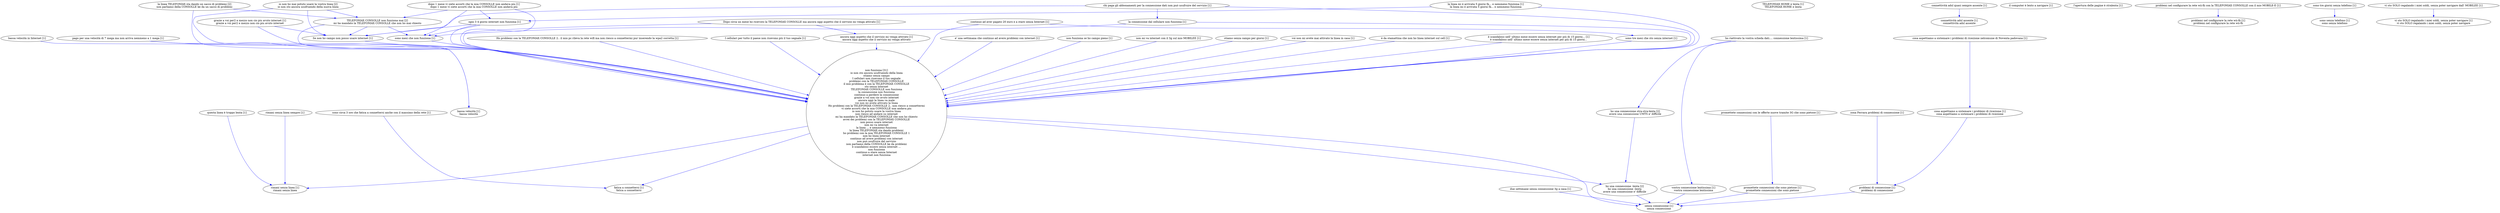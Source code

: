 digraph collapsedGraph {
"ho una connessione stra-stra-lenta [2]\navere una connessione UMTS e' difficile""TELEFONIAX CONSOLLE non funziona mai [2]\nmi ha mandato la TELEFONIAX CONSOLLE che non ho mai chiesto""ho una connessione -lenta [2]\nho una connessione -lenta\navere una connessione e' difficile""la linea TELEFONIAX sta dando un sacco di problemi [2]\nnon parliamo della CONSOLLE ke da un sacco di problemi""io non ho mai potuto usare la vostra linea [2]\nio non sto ancora usufruendo della nuova linea""non funziona [31]\nio non sto ancora usufruendo della linea\nstiamo senza campo\nI cellulari non ricevono il tuo segnale\nproblemi con la TELEFONIAX CONSOLLE\nil mio problema è con la TELEFONIAX CONSOLLE\nsto senza internet\nTELEFONIAX CONSOLLE non funziona\nla connessione non funziona\ncontinuo a perdere la connessione\ngrazie a voi non cio avuto internet\nancora oggi la linea va male\nvoi non mi avete attivato la linea\nHo problemi con la TELEFONIAX CONSOLLE 2.. non riesco a connettermi\nvi siete accorti che la mia CONSOLLE non andava piu\nio non ho potuto usare la vostra linea\nnon riesco ad andare su internet\nmi ha mandato la TELEFONIAX CONSOLLE che non ho chiesto\navrei dei problemi con la TELEFONIAX CONSOLLE\nnon posso usare internet\nnon mi va internet\nla linea ... e nemmeno funziona\nla linea TELEFONIAX sta dando problemi\nho problemi con la mia TELEFONIAX CONSOLLE 1\nnon ho linea internet\ncontinuo ad avere problemi con internet\nnon può usufruire del servizio\nnon parliamo della CONSOLLE ke da problemi\nè scandaloso essere senza internet ...\nnon funziona\ncontinuo a stare senza Internet\ninternet non funziona""ancora oggi aspetto che il servizio mi venga attivato [1]\nancora oggi aspetto che il servizio mi venga attivato""Dopo circa un mese ho ricevuto la TELEFONIAX CONSOLLE ma ancora oggi aspetto che il servizio mi venga attivato [1]""Ho problemi con la TELEFONIAX CONSOLLE 2.. il mio pc rileva la rete wifi ma non riesco a connettermi pur inserendo la wpa2 corretta [1]""I cellulari per tutto il paese non ricevono più il tuo segnale [1]""Se non ho campo non posso usare internet [1]""TELEFONIAX HOME e lenta [1]\nTELEFONIAX HOME e lenta""bassa velocità [1]\nbassa velocità""bassa velocità in Internet [1]""chi paga gli abbonamenti per la connessione dati non può usufruire del servizio [1]""connettività adsl assente [1]\nconnettività adsl assente""connettività adsl quasi sempre assente [1]""continuo ad aver pagato 20 euro e a stare senza Internet [1]""cosa aspettiamo a sistemare i problemi di ricezione [1]\ncosa aspettiamo a sistemare i problemi di ricezione""cosa aspettiamo a sistemare i problemi di ricezione nelcomune di Noventa padovana [1]""dopo 1 mese vi siete accorti che la mia CONSOLLE non andava piu [1]\ndopo 1 mese vi siete accorti che la mia CONSOLLE non andava piu""senza connessione [1]\nsenza connessione""due settimane senza connessione 3g a casa [1]""e' una settimana che continuo ad avere problemi con internet [1]""grazie a voi per2 e mezzo non cio piu avuto internet [1]\ngrazie a voi per2 e mezzo non cio piu avuto internet""vostra connessione lentissima [1]\nvostra connessione lentissima""ho riattivato la vostra scheda dati.... connessione lentissima [1]""il computer è lento a navigare [1]""l'apertura delle pagine è stralenta [1]""la linea mi è arrivata 5 giorni fà... e nemmeno funziona [1]\nla linea mi è arrivata 5 giorni fà... e nemmeno funziona""la connessione dal cellulare non funziona [1]""non funziona se ho campo pieno [1]""non mi va internet con il 3g sul mio MOBILEE [1]""ogni 3 4 giorni internet non funziona [1]""pago per una velocità di 7 mega ma non arriva nemmeno a 1 mega [1]""problemi nel configurare la rete wii-fii [1]\nproblemi nel configurare la rete wii-fii""problemi nel configurare la rete wii-fii con la TELEFONIAX CONSOLLE con il mio MOBILE-E [1]""promettete connessioni che sono pietose [1]\npromettete connessioni che sono pietose""promettete connessioni con le offerte nuove tramite 3G che sono pietose [1]""questa linea è troppo lenta [1]""rimani senza linea [1]\nrimani senza linea""rimani senza linea sempre [1]""fatica a connettersi [1]\nfatica a connettersi""sono circa 3 ore che fatica a connettersi anche con il massimo della rete [1]""sono mesi che non funziona [1]""sono senza telefono [1]\nsono senza telefono""sono tre giorni senza telefono [1]""sono tre mesi che sto senza internet [1]""stiamo senza campo per giorni [1]""vi sto SOLO regalando i miei soldi, senza poter navigare [1]\nvi sto SOLO regalando i miei soldi, senza poter navigare""vi sto SOLO regalando i miei soldi, senza poter navigare dall' MOBILEE [1]""voi non mi avete mai attivato la linea in casa [1]""problemi di connessione [1]\nproblemi di connessione""zona Ferrara problemi di connessione [1]""è da stamattina che non ho linea internet sul cell [1]""è scandaloso nell' ultimo mese essere senza internet per più di 15 giorni... [1]\nè scandaloso nell' ultimo mese essere senza internet per più di 15 giorni...""Dopo circa un mese ho ricevuto la TELEFONIAX CONSOLLE ma ancora oggi aspetto che il servizio mi venga attivato [1]" -> "ancora oggi aspetto che il servizio mi venga attivato [1]\nancora oggi aspetto che il servizio mi venga attivato" [color=blue]
"Ho problemi con la TELEFONIAX CONSOLLE 2.. il mio pc rileva la rete wifi ma non riesco a connettermi pur inserendo la wpa2 corretta [1]" -> "non funziona [31]\nio non sto ancora usufruendo della linea\nstiamo senza campo\nI cellulari non ricevono il tuo segnale\nproblemi con la TELEFONIAX CONSOLLE\nil mio problema è con la TELEFONIAX CONSOLLE\nsto senza internet\nTELEFONIAX CONSOLLE non funziona\nla connessione non funziona\ncontinuo a perdere la connessione\ngrazie a voi non cio avuto internet\nancora oggi la linea va male\nvoi non mi avete attivato la linea\nHo problemi con la TELEFONIAX CONSOLLE 2.. non riesco a connettermi\nvi siete accorti che la mia CONSOLLE non andava piu\nio non ho potuto usare la vostra linea\nnon riesco ad andare su internet\nmi ha mandato la TELEFONIAX CONSOLLE che non ho chiesto\navrei dei problemi con la TELEFONIAX CONSOLLE\nnon posso usare internet\nnon mi va internet\nla linea ... e nemmeno funziona\nla linea TELEFONIAX sta dando problemi\nho problemi con la mia TELEFONIAX CONSOLLE 1\nnon ho linea internet\ncontinuo ad avere problemi con internet\nnon può usufruire del servizio\nnon parliamo della CONSOLLE ke da problemi\nè scandaloso essere senza internet ...\nnon funziona\ncontinuo a stare senza Internet\ninternet non funziona" [color=blue]
"I cellulari per tutto il paese non ricevono più il tuo segnale [1]" -> "non funziona [31]\nio non sto ancora usufruendo della linea\nstiamo senza campo\nI cellulari non ricevono il tuo segnale\nproblemi con la TELEFONIAX CONSOLLE\nil mio problema è con la TELEFONIAX CONSOLLE\nsto senza internet\nTELEFONIAX CONSOLLE non funziona\nla connessione non funziona\ncontinuo a perdere la connessione\ngrazie a voi non cio avuto internet\nancora oggi la linea va male\nvoi non mi avete attivato la linea\nHo problemi con la TELEFONIAX CONSOLLE 2.. non riesco a connettermi\nvi siete accorti che la mia CONSOLLE non andava piu\nio non ho potuto usare la vostra linea\nnon riesco ad andare su internet\nmi ha mandato la TELEFONIAX CONSOLLE che non ho chiesto\navrei dei problemi con la TELEFONIAX CONSOLLE\nnon posso usare internet\nnon mi va internet\nla linea ... e nemmeno funziona\nla linea TELEFONIAX sta dando problemi\nho problemi con la mia TELEFONIAX CONSOLLE 1\nnon ho linea internet\ncontinuo ad avere problemi con internet\nnon può usufruire del servizio\nnon parliamo della CONSOLLE ke da problemi\nè scandaloso essere senza internet ...\nnon funziona\ncontinuo a stare senza Internet\ninternet non funziona" [color=blue]
"Se non ho campo non posso usare internet [1]" -> "non funziona [31]\nio non sto ancora usufruendo della linea\nstiamo senza campo\nI cellulari non ricevono il tuo segnale\nproblemi con la TELEFONIAX CONSOLLE\nil mio problema è con la TELEFONIAX CONSOLLE\nsto senza internet\nTELEFONIAX CONSOLLE non funziona\nla connessione non funziona\ncontinuo a perdere la connessione\ngrazie a voi non cio avuto internet\nancora oggi la linea va male\nvoi non mi avete attivato la linea\nHo problemi con la TELEFONIAX CONSOLLE 2.. non riesco a connettermi\nvi siete accorti che la mia CONSOLLE non andava piu\nio non ho potuto usare la vostra linea\nnon riesco ad andare su internet\nmi ha mandato la TELEFONIAX CONSOLLE che non ho chiesto\navrei dei problemi con la TELEFONIAX CONSOLLE\nnon posso usare internet\nnon mi va internet\nla linea ... e nemmeno funziona\nla linea TELEFONIAX sta dando problemi\nho problemi con la mia TELEFONIAX CONSOLLE 1\nnon ho linea internet\ncontinuo ad avere problemi con internet\nnon può usufruire del servizio\nnon parliamo della CONSOLLE ke da problemi\nè scandaloso essere senza internet ...\nnon funziona\ncontinuo a stare senza Internet\ninternet non funziona" [color=blue]
"TELEFONIAX CONSOLLE non funziona mai [2]\nmi ha mandato la TELEFONIAX CONSOLLE che non ho mai chiesto" -> "non funziona [31]\nio non sto ancora usufruendo della linea\nstiamo senza campo\nI cellulari non ricevono il tuo segnale\nproblemi con la TELEFONIAX CONSOLLE\nil mio problema è con la TELEFONIAX CONSOLLE\nsto senza internet\nTELEFONIAX CONSOLLE non funziona\nla connessione non funziona\ncontinuo a perdere la connessione\ngrazie a voi non cio avuto internet\nancora oggi la linea va male\nvoi non mi avete attivato la linea\nHo problemi con la TELEFONIAX CONSOLLE 2.. non riesco a connettermi\nvi siete accorti che la mia CONSOLLE non andava piu\nio non ho potuto usare la vostra linea\nnon riesco ad andare su internet\nmi ha mandato la TELEFONIAX CONSOLLE che non ho chiesto\navrei dei problemi con la TELEFONIAX CONSOLLE\nnon posso usare internet\nnon mi va internet\nla linea ... e nemmeno funziona\nla linea TELEFONIAX sta dando problemi\nho problemi con la mia TELEFONIAX CONSOLLE 1\nnon ho linea internet\ncontinuo ad avere problemi con internet\nnon può usufruire del servizio\nnon parliamo della CONSOLLE ke da problemi\nè scandaloso essere senza internet ...\nnon funziona\ncontinuo a stare senza Internet\ninternet non funziona" [color=blue]
"ancora oggi aspetto che il servizio mi venga attivato [1]\nancora oggi aspetto che il servizio mi venga attivato" -> "non funziona [31]\nio non sto ancora usufruendo della linea\nstiamo senza campo\nI cellulari non ricevono il tuo segnale\nproblemi con la TELEFONIAX CONSOLLE\nil mio problema è con la TELEFONIAX CONSOLLE\nsto senza internet\nTELEFONIAX CONSOLLE non funziona\nla connessione non funziona\ncontinuo a perdere la connessione\ngrazie a voi non cio avuto internet\nancora oggi la linea va male\nvoi non mi avete attivato la linea\nHo problemi con la TELEFONIAX CONSOLLE 2.. non riesco a connettermi\nvi siete accorti che la mia CONSOLLE non andava piu\nio non ho potuto usare la vostra linea\nnon riesco ad andare su internet\nmi ha mandato la TELEFONIAX CONSOLLE che non ho chiesto\navrei dei problemi con la TELEFONIAX CONSOLLE\nnon posso usare internet\nnon mi va internet\nla linea ... e nemmeno funziona\nla linea TELEFONIAX sta dando problemi\nho problemi con la mia TELEFONIAX CONSOLLE 1\nnon ho linea internet\ncontinuo ad avere problemi con internet\nnon può usufruire del servizio\nnon parliamo della CONSOLLE ke da problemi\nè scandaloso essere senza internet ...\nnon funziona\ncontinuo a stare senza Internet\ninternet non funziona" [color=blue]
"Dopo circa un mese ho ricevuto la TELEFONIAX CONSOLLE ma ancora oggi aspetto che il servizio mi venga attivato [1]" -> "non funziona [31]\nio non sto ancora usufruendo della linea\nstiamo senza campo\nI cellulari non ricevono il tuo segnale\nproblemi con la TELEFONIAX CONSOLLE\nil mio problema è con la TELEFONIAX CONSOLLE\nsto senza internet\nTELEFONIAX CONSOLLE non funziona\nla connessione non funziona\ncontinuo a perdere la connessione\ngrazie a voi non cio avuto internet\nancora oggi la linea va male\nvoi non mi avete attivato la linea\nHo problemi con la TELEFONIAX CONSOLLE 2.. non riesco a connettermi\nvi siete accorti che la mia CONSOLLE non andava piu\nio non ho potuto usare la vostra linea\nnon riesco ad andare su internet\nmi ha mandato la TELEFONIAX CONSOLLE che non ho chiesto\navrei dei problemi con la TELEFONIAX CONSOLLE\nnon posso usare internet\nnon mi va internet\nla linea ... e nemmeno funziona\nla linea TELEFONIAX sta dando problemi\nho problemi con la mia TELEFONIAX CONSOLLE 1\nnon ho linea internet\ncontinuo ad avere problemi con internet\nnon può usufruire del servizio\nnon parliamo della CONSOLLE ke da problemi\nè scandaloso essere senza internet ...\nnon funziona\ncontinuo a stare senza Internet\ninternet non funziona" [color=blue]
"ho una connessione stra-stra-lenta [2]\navere una connessione UMTS e' difficile" -> "ho una connessione -lenta [2]\nho una connessione -lenta\navere una connessione e' difficile" [color=blue]
"bassa velocità in Internet [1]" -> "bassa velocità [1]\nbassa velocità" [color=blue]
"chi paga gli abbonamenti per la connessione dati non può usufruire del servizio [1]" -> "non funziona [31]\nio non sto ancora usufruendo della linea\nstiamo senza campo\nI cellulari non ricevono il tuo segnale\nproblemi con la TELEFONIAX CONSOLLE\nil mio problema è con la TELEFONIAX CONSOLLE\nsto senza internet\nTELEFONIAX CONSOLLE non funziona\nla connessione non funziona\ncontinuo a perdere la connessione\ngrazie a voi non cio avuto internet\nancora oggi la linea va male\nvoi non mi avete attivato la linea\nHo problemi con la TELEFONIAX CONSOLLE 2.. non riesco a connettermi\nvi siete accorti che la mia CONSOLLE non andava piu\nio non ho potuto usare la vostra linea\nnon riesco ad andare su internet\nmi ha mandato la TELEFONIAX CONSOLLE che non ho chiesto\navrei dei problemi con la TELEFONIAX CONSOLLE\nnon posso usare internet\nnon mi va internet\nla linea ... e nemmeno funziona\nla linea TELEFONIAX sta dando problemi\nho problemi con la mia TELEFONIAX CONSOLLE 1\nnon ho linea internet\ncontinuo ad avere problemi con internet\nnon può usufruire del servizio\nnon parliamo della CONSOLLE ke da problemi\nè scandaloso essere senza internet ...\nnon funziona\ncontinuo a stare senza Internet\ninternet non funziona" [color=blue]
"chi paga gli abbonamenti per la connessione dati non può usufruire del servizio [1]" -> "Se non ho campo non posso usare internet [1]" [color=blue]
"connettività adsl quasi sempre assente [1]" -> "connettività adsl assente [1]\nconnettività adsl assente" [color=blue]
"non funziona [31]\nio non sto ancora usufruendo della linea\nstiamo senza campo\nI cellulari non ricevono il tuo segnale\nproblemi con la TELEFONIAX CONSOLLE\nil mio problema è con la TELEFONIAX CONSOLLE\nsto senza internet\nTELEFONIAX CONSOLLE non funziona\nla connessione non funziona\ncontinuo a perdere la connessione\ngrazie a voi non cio avuto internet\nancora oggi la linea va male\nvoi non mi avete attivato la linea\nHo problemi con la TELEFONIAX CONSOLLE 2.. non riesco a connettermi\nvi siete accorti che la mia CONSOLLE non andava piu\nio non ho potuto usare la vostra linea\nnon riesco ad andare su internet\nmi ha mandato la TELEFONIAX CONSOLLE che non ho chiesto\navrei dei problemi con la TELEFONIAX CONSOLLE\nnon posso usare internet\nnon mi va internet\nla linea ... e nemmeno funziona\nla linea TELEFONIAX sta dando problemi\nho problemi con la mia TELEFONIAX CONSOLLE 1\nnon ho linea internet\ncontinuo ad avere problemi con internet\nnon può usufruire del servizio\nnon parliamo della CONSOLLE ke da problemi\nè scandaloso essere senza internet ...\nnon funziona\ncontinuo a stare senza Internet\ninternet non funziona" -> "ho una connessione -lenta [2]\nho una connessione -lenta\navere una connessione e' difficile" [color=blue]
"continuo ad aver pagato 20 euro e a stare senza Internet [1]" -> "non funziona [31]\nio non sto ancora usufruendo della linea\nstiamo senza campo\nI cellulari non ricevono il tuo segnale\nproblemi con la TELEFONIAX CONSOLLE\nil mio problema è con la TELEFONIAX CONSOLLE\nsto senza internet\nTELEFONIAX CONSOLLE non funziona\nla connessione non funziona\ncontinuo a perdere la connessione\ngrazie a voi non cio avuto internet\nancora oggi la linea va male\nvoi non mi avete attivato la linea\nHo problemi con la TELEFONIAX CONSOLLE 2.. non riesco a connettermi\nvi siete accorti che la mia CONSOLLE non andava piu\nio non ho potuto usare la vostra linea\nnon riesco ad andare su internet\nmi ha mandato la TELEFONIAX CONSOLLE che non ho chiesto\navrei dei problemi con la TELEFONIAX CONSOLLE\nnon posso usare internet\nnon mi va internet\nla linea ... e nemmeno funziona\nla linea TELEFONIAX sta dando problemi\nho problemi con la mia TELEFONIAX CONSOLLE 1\nnon ho linea internet\ncontinuo ad avere problemi con internet\nnon può usufruire del servizio\nnon parliamo della CONSOLLE ke da problemi\nè scandaloso essere senza internet ...\nnon funziona\ncontinuo a stare senza Internet\ninternet non funziona" [color=blue]
"cosa aspettiamo a sistemare i problemi di ricezione nelcomune di Noventa padovana [1]" -> "cosa aspettiamo a sistemare i problemi di ricezione [1]\ncosa aspettiamo a sistemare i problemi di ricezione" [color=blue]
"dopo 1 mese vi siete accorti che la mia CONSOLLE non andava piu [1]\ndopo 1 mese vi siete accorti che la mia CONSOLLE non andava piu" -> "non funziona [31]\nio non sto ancora usufruendo della linea\nstiamo senza campo\nI cellulari non ricevono il tuo segnale\nproblemi con la TELEFONIAX CONSOLLE\nil mio problema è con la TELEFONIAX CONSOLLE\nsto senza internet\nTELEFONIAX CONSOLLE non funziona\nla connessione non funziona\ncontinuo a perdere la connessione\ngrazie a voi non cio avuto internet\nancora oggi la linea va male\nvoi non mi avete attivato la linea\nHo problemi con la TELEFONIAX CONSOLLE 2.. non riesco a connettermi\nvi siete accorti che la mia CONSOLLE non andava piu\nio non ho potuto usare la vostra linea\nnon riesco ad andare su internet\nmi ha mandato la TELEFONIAX CONSOLLE che non ho chiesto\navrei dei problemi con la TELEFONIAX CONSOLLE\nnon posso usare internet\nnon mi va internet\nla linea ... e nemmeno funziona\nla linea TELEFONIAX sta dando problemi\nho problemi con la mia TELEFONIAX CONSOLLE 1\nnon ho linea internet\ncontinuo ad avere problemi con internet\nnon può usufruire del servizio\nnon parliamo della CONSOLLE ke da problemi\nè scandaloso essere senza internet ...\nnon funziona\ncontinuo a stare senza Internet\ninternet non funziona" [color=blue]
"dopo 1 mese vi siete accorti che la mia CONSOLLE non andava piu [1]\ndopo 1 mese vi siete accorti che la mia CONSOLLE non andava piu" -> "TELEFONIAX CONSOLLE non funziona mai [2]\nmi ha mandato la TELEFONIAX CONSOLLE che non ho mai chiesto" [color=blue]
"due settimane senza connessione 3g a casa [1]" -> "senza connessione [1]\nsenza connessione" [color=blue]
"ho una connessione -lenta [2]\nho una connessione -lenta\navere una connessione e' difficile" -> "senza connessione [1]\nsenza connessione" [color=blue]
"non funziona [31]\nio non sto ancora usufruendo della linea\nstiamo senza campo\nI cellulari non ricevono il tuo segnale\nproblemi con la TELEFONIAX CONSOLLE\nil mio problema è con la TELEFONIAX CONSOLLE\nsto senza internet\nTELEFONIAX CONSOLLE non funziona\nla connessione non funziona\ncontinuo a perdere la connessione\ngrazie a voi non cio avuto internet\nancora oggi la linea va male\nvoi non mi avete attivato la linea\nHo problemi con la TELEFONIAX CONSOLLE 2.. non riesco a connettermi\nvi siete accorti che la mia CONSOLLE non andava piu\nio non ho potuto usare la vostra linea\nnon riesco ad andare su internet\nmi ha mandato la TELEFONIAX CONSOLLE che non ho chiesto\navrei dei problemi con la TELEFONIAX CONSOLLE\nnon posso usare internet\nnon mi va internet\nla linea ... e nemmeno funziona\nla linea TELEFONIAX sta dando problemi\nho problemi con la mia TELEFONIAX CONSOLLE 1\nnon ho linea internet\ncontinuo ad avere problemi con internet\nnon può usufruire del servizio\nnon parliamo della CONSOLLE ke da problemi\nè scandaloso essere senza internet ...\nnon funziona\ncontinuo a stare senza Internet\ninternet non funziona" -> "senza connessione [1]\nsenza connessione" [color=blue]
"e' una settimana che continuo ad avere problemi con internet [1]" -> "non funziona [31]\nio non sto ancora usufruendo della linea\nstiamo senza campo\nI cellulari non ricevono il tuo segnale\nproblemi con la TELEFONIAX CONSOLLE\nil mio problema è con la TELEFONIAX CONSOLLE\nsto senza internet\nTELEFONIAX CONSOLLE non funziona\nla connessione non funziona\ncontinuo a perdere la connessione\ngrazie a voi non cio avuto internet\nancora oggi la linea va male\nvoi non mi avete attivato la linea\nHo problemi con la TELEFONIAX CONSOLLE 2.. non riesco a connettermi\nvi siete accorti che la mia CONSOLLE non andava piu\nio non ho potuto usare la vostra linea\nnon riesco ad andare su internet\nmi ha mandato la TELEFONIAX CONSOLLE che non ho chiesto\navrei dei problemi con la TELEFONIAX CONSOLLE\nnon posso usare internet\nnon mi va internet\nla linea ... e nemmeno funziona\nla linea TELEFONIAX sta dando problemi\nho problemi con la mia TELEFONIAX CONSOLLE 1\nnon ho linea internet\ncontinuo ad avere problemi con internet\nnon può usufruire del servizio\nnon parliamo della CONSOLLE ke da problemi\nè scandaloso essere senza internet ...\nnon funziona\ncontinuo a stare senza Internet\ninternet non funziona" [color=blue]
"grazie a voi per2 e mezzo non cio piu avuto internet [1]\ngrazie a voi per2 e mezzo non cio piu avuto internet" -> "non funziona [31]\nio non sto ancora usufruendo della linea\nstiamo senza campo\nI cellulari non ricevono il tuo segnale\nproblemi con la TELEFONIAX CONSOLLE\nil mio problema è con la TELEFONIAX CONSOLLE\nsto senza internet\nTELEFONIAX CONSOLLE non funziona\nla connessione non funziona\ncontinuo a perdere la connessione\ngrazie a voi non cio avuto internet\nancora oggi la linea va male\nvoi non mi avete attivato la linea\nHo problemi con la TELEFONIAX CONSOLLE 2.. non riesco a connettermi\nvi siete accorti che la mia CONSOLLE non andava piu\nio non ho potuto usare la vostra linea\nnon riesco ad andare su internet\nmi ha mandato la TELEFONIAX CONSOLLE che non ho chiesto\navrei dei problemi con la TELEFONIAX CONSOLLE\nnon posso usare internet\nnon mi va internet\nla linea ... e nemmeno funziona\nla linea TELEFONIAX sta dando problemi\nho problemi con la mia TELEFONIAX CONSOLLE 1\nnon ho linea internet\ncontinuo ad avere problemi con internet\nnon può usufruire del servizio\nnon parliamo della CONSOLLE ke da problemi\nè scandaloso essere senza internet ...\nnon funziona\ncontinuo a stare senza Internet\ninternet non funziona" [color=blue]
"grazie a voi per2 e mezzo non cio piu avuto internet [1]\ngrazie a voi per2 e mezzo non cio piu avuto internet" -> "Se non ho campo non posso usare internet [1]" [color=blue]
"ho riattivato la vostra scheda dati.... connessione lentissima [1]" -> "vostra connessione lentissima [1]\nvostra connessione lentissima" [color=blue]
"vostra connessione lentissima [1]\nvostra connessione lentissima" -> "senza connessione [1]\nsenza connessione" [color=blue]
"ho riattivato la vostra scheda dati.... connessione lentissima [1]" -> "ho una connessione stra-stra-lenta [2]\navere una connessione UMTS e' difficile" [color=blue]
"io non ho mai potuto usare la vostra linea [2]\nio non sto ancora usufruendo della nuova linea" -> "non funziona [31]\nio non sto ancora usufruendo della linea\nstiamo senza campo\nI cellulari non ricevono il tuo segnale\nproblemi con la TELEFONIAX CONSOLLE\nil mio problema è con la TELEFONIAX CONSOLLE\nsto senza internet\nTELEFONIAX CONSOLLE non funziona\nla connessione non funziona\ncontinuo a perdere la connessione\ngrazie a voi non cio avuto internet\nancora oggi la linea va male\nvoi non mi avete attivato la linea\nHo problemi con la TELEFONIAX CONSOLLE 2.. non riesco a connettermi\nvi siete accorti che la mia CONSOLLE non andava piu\nio non ho potuto usare la vostra linea\nnon riesco ad andare su internet\nmi ha mandato la TELEFONIAX CONSOLLE che non ho chiesto\navrei dei problemi con la TELEFONIAX CONSOLLE\nnon posso usare internet\nnon mi va internet\nla linea ... e nemmeno funziona\nla linea TELEFONIAX sta dando problemi\nho problemi con la mia TELEFONIAX CONSOLLE 1\nnon ho linea internet\ncontinuo ad avere problemi con internet\nnon può usufruire del servizio\nnon parliamo della CONSOLLE ke da problemi\nè scandaloso essere senza internet ...\nnon funziona\ncontinuo a stare senza Internet\ninternet non funziona" [color=blue]
"io non ho mai potuto usare la vostra linea [2]\nio non sto ancora usufruendo della nuova linea" -> "TELEFONIAX CONSOLLE non funziona mai [2]\nmi ha mandato la TELEFONIAX CONSOLLE che non ho mai chiesto" [color=blue]
"io non ho mai potuto usare la vostra linea [2]\nio non sto ancora usufruendo della nuova linea" -> "Se non ho campo non posso usare internet [1]" [color=blue]
"la linea mi è arrivata 5 giorni fà... e nemmeno funziona [1]\nla linea mi è arrivata 5 giorni fà... e nemmeno funziona" -> "non funziona [31]\nio non sto ancora usufruendo della linea\nstiamo senza campo\nI cellulari non ricevono il tuo segnale\nproblemi con la TELEFONIAX CONSOLLE\nil mio problema è con la TELEFONIAX CONSOLLE\nsto senza internet\nTELEFONIAX CONSOLLE non funziona\nla connessione non funziona\ncontinuo a perdere la connessione\ngrazie a voi non cio avuto internet\nancora oggi la linea va male\nvoi non mi avete attivato la linea\nHo problemi con la TELEFONIAX CONSOLLE 2.. non riesco a connettermi\nvi siete accorti che la mia CONSOLLE non andava piu\nio non ho potuto usare la vostra linea\nnon riesco ad andare su internet\nmi ha mandato la TELEFONIAX CONSOLLE che non ho chiesto\navrei dei problemi con la TELEFONIAX CONSOLLE\nnon posso usare internet\nnon mi va internet\nla linea ... e nemmeno funziona\nla linea TELEFONIAX sta dando problemi\nho problemi con la mia TELEFONIAX CONSOLLE 1\nnon ho linea internet\ncontinuo ad avere problemi con internet\nnon può usufruire del servizio\nnon parliamo della CONSOLLE ke da problemi\nè scandaloso essere senza internet ...\nnon funziona\ncontinuo a stare senza Internet\ninternet non funziona" [color=blue]
"la connessione dal cellulare non funziona [1]" -> "non funziona [31]\nio non sto ancora usufruendo della linea\nstiamo senza campo\nI cellulari non ricevono il tuo segnale\nproblemi con la TELEFONIAX CONSOLLE\nil mio problema è con la TELEFONIAX CONSOLLE\nsto senza internet\nTELEFONIAX CONSOLLE non funziona\nla connessione non funziona\ncontinuo a perdere la connessione\ngrazie a voi non cio avuto internet\nancora oggi la linea va male\nvoi non mi avete attivato la linea\nHo problemi con la TELEFONIAX CONSOLLE 2.. non riesco a connettermi\nvi siete accorti che la mia CONSOLLE non andava piu\nio non ho potuto usare la vostra linea\nnon riesco ad andare su internet\nmi ha mandato la TELEFONIAX CONSOLLE che non ho chiesto\navrei dei problemi con la TELEFONIAX CONSOLLE\nnon posso usare internet\nnon mi va internet\nla linea ... e nemmeno funziona\nla linea TELEFONIAX sta dando problemi\nho problemi con la mia TELEFONIAX CONSOLLE 1\nnon ho linea internet\ncontinuo ad avere problemi con internet\nnon può usufruire del servizio\nnon parliamo della CONSOLLE ke da problemi\nè scandaloso essere senza internet ...\nnon funziona\ncontinuo a stare senza Internet\ninternet non funziona" [color=blue]
"chi paga gli abbonamenti per la connessione dati non può usufruire del servizio [1]" -> "la connessione dal cellulare non funziona [1]" [color=blue]
"la linea TELEFONIAX sta dando un sacco di problemi [2]\nnon parliamo della CONSOLLE ke da un sacco di problemi" -> "non funziona [31]\nio non sto ancora usufruendo della linea\nstiamo senza campo\nI cellulari non ricevono il tuo segnale\nproblemi con la TELEFONIAX CONSOLLE\nil mio problema è con la TELEFONIAX CONSOLLE\nsto senza internet\nTELEFONIAX CONSOLLE non funziona\nla connessione non funziona\ncontinuo a perdere la connessione\ngrazie a voi non cio avuto internet\nancora oggi la linea va male\nvoi non mi avete attivato la linea\nHo problemi con la TELEFONIAX CONSOLLE 2.. non riesco a connettermi\nvi siete accorti che la mia CONSOLLE non andava piu\nio non ho potuto usare la vostra linea\nnon riesco ad andare su internet\nmi ha mandato la TELEFONIAX CONSOLLE che non ho chiesto\navrei dei problemi con la TELEFONIAX CONSOLLE\nnon posso usare internet\nnon mi va internet\nla linea ... e nemmeno funziona\nla linea TELEFONIAX sta dando problemi\nho problemi con la mia TELEFONIAX CONSOLLE 1\nnon ho linea internet\ncontinuo ad avere problemi con internet\nnon può usufruire del servizio\nnon parliamo della CONSOLLE ke da problemi\nè scandaloso essere senza internet ...\nnon funziona\ncontinuo a stare senza Internet\ninternet non funziona" [color=blue]
"TELEFONIAX CONSOLLE non funziona mai [2]\nmi ha mandato la TELEFONIAX CONSOLLE che non ho mai chiesto" -> "Se non ho campo non posso usare internet [1]" [color=blue]
"non funziona se ho campo pieno [1]" -> "non funziona [31]\nio non sto ancora usufruendo della linea\nstiamo senza campo\nI cellulari non ricevono il tuo segnale\nproblemi con la TELEFONIAX CONSOLLE\nil mio problema è con la TELEFONIAX CONSOLLE\nsto senza internet\nTELEFONIAX CONSOLLE non funziona\nla connessione non funziona\ncontinuo a perdere la connessione\ngrazie a voi non cio avuto internet\nancora oggi la linea va male\nvoi non mi avete attivato la linea\nHo problemi con la TELEFONIAX CONSOLLE 2.. non riesco a connettermi\nvi siete accorti che la mia CONSOLLE non andava piu\nio non ho potuto usare la vostra linea\nnon riesco ad andare su internet\nmi ha mandato la TELEFONIAX CONSOLLE che non ho chiesto\navrei dei problemi con la TELEFONIAX CONSOLLE\nnon posso usare internet\nnon mi va internet\nla linea ... e nemmeno funziona\nla linea TELEFONIAX sta dando problemi\nho problemi con la mia TELEFONIAX CONSOLLE 1\nnon ho linea internet\ncontinuo ad avere problemi con internet\nnon può usufruire del servizio\nnon parliamo della CONSOLLE ke da problemi\nè scandaloso essere senza internet ...\nnon funziona\ncontinuo a stare senza Internet\ninternet non funziona" [color=blue]
"non mi va internet con il 3g sul mio MOBILEE [1]" -> "non funziona [31]\nio non sto ancora usufruendo della linea\nstiamo senza campo\nI cellulari non ricevono il tuo segnale\nproblemi con la TELEFONIAX CONSOLLE\nil mio problema è con la TELEFONIAX CONSOLLE\nsto senza internet\nTELEFONIAX CONSOLLE non funziona\nla connessione non funziona\ncontinuo a perdere la connessione\ngrazie a voi non cio avuto internet\nancora oggi la linea va male\nvoi non mi avete attivato la linea\nHo problemi con la TELEFONIAX CONSOLLE 2.. non riesco a connettermi\nvi siete accorti che la mia CONSOLLE non andava piu\nio non ho potuto usare la vostra linea\nnon riesco ad andare su internet\nmi ha mandato la TELEFONIAX CONSOLLE che non ho chiesto\navrei dei problemi con la TELEFONIAX CONSOLLE\nnon posso usare internet\nnon mi va internet\nla linea ... e nemmeno funziona\nla linea TELEFONIAX sta dando problemi\nho problemi con la mia TELEFONIAX CONSOLLE 1\nnon ho linea internet\ncontinuo ad avere problemi con internet\nnon può usufruire del servizio\nnon parliamo della CONSOLLE ke da problemi\nè scandaloso essere senza internet ...\nnon funziona\ncontinuo a stare senza Internet\ninternet non funziona" [color=blue]
"la linea TELEFONIAX sta dando un sacco di problemi [2]\nnon parliamo della CONSOLLE ke da un sacco di problemi" -> "TELEFONIAX CONSOLLE non funziona mai [2]\nmi ha mandato la TELEFONIAX CONSOLLE che non ho mai chiesto" [color=blue]
"ogni 3 4 giorni internet non funziona [1]" -> "non funziona [31]\nio non sto ancora usufruendo della linea\nstiamo senza campo\nI cellulari non ricevono il tuo segnale\nproblemi con la TELEFONIAX CONSOLLE\nil mio problema è con la TELEFONIAX CONSOLLE\nsto senza internet\nTELEFONIAX CONSOLLE non funziona\nla connessione non funziona\ncontinuo a perdere la connessione\ngrazie a voi non cio avuto internet\nancora oggi la linea va male\nvoi non mi avete attivato la linea\nHo problemi con la TELEFONIAX CONSOLLE 2.. non riesco a connettermi\nvi siete accorti che la mia CONSOLLE non andava piu\nio non ho potuto usare la vostra linea\nnon riesco ad andare su internet\nmi ha mandato la TELEFONIAX CONSOLLE che non ho chiesto\navrei dei problemi con la TELEFONIAX CONSOLLE\nnon posso usare internet\nnon mi va internet\nla linea ... e nemmeno funziona\nla linea TELEFONIAX sta dando problemi\nho problemi con la mia TELEFONIAX CONSOLLE 1\nnon ho linea internet\ncontinuo ad avere problemi con internet\nnon può usufruire del servizio\nnon parliamo della CONSOLLE ke da problemi\nè scandaloso essere senza internet ...\nnon funziona\ncontinuo a stare senza Internet\ninternet non funziona" [color=blue]
"dopo 1 mese vi siete accorti che la mia CONSOLLE non andava piu [1]\ndopo 1 mese vi siete accorti che la mia CONSOLLE non andava piu" -> "ogni 3 4 giorni internet non funziona [1]" [color=blue]
"ogni 3 4 giorni internet non funziona [1]" -> "Se non ho campo non posso usare internet [1]" [color=blue]
"la linea mi è arrivata 5 giorni fà... e nemmeno funziona [1]\nla linea mi è arrivata 5 giorni fà... e nemmeno funziona" -> "ogni 3 4 giorni internet non funziona [1]" [color=blue]
"pago per una velocità di 7 mega ma non arriva nemmeno a 1 mega [1]" -> "bassa velocità [1]\nbassa velocità" [color=blue]
"pago per una velocità di 7 mega ma non arriva nemmeno a 1 mega [1]" -> "non funziona [31]\nio non sto ancora usufruendo della linea\nstiamo senza campo\nI cellulari non ricevono il tuo segnale\nproblemi con la TELEFONIAX CONSOLLE\nil mio problema è con la TELEFONIAX CONSOLLE\nsto senza internet\nTELEFONIAX CONSOLLE non funziona\nla connessione non funziona\ncontinuo a perdere la connessione\ngrazie a voi non cio avuto internet\nancora oggi la linea va male\nvoi non mi avete attivato la linea\nHo problemi con la TELEFONIAX CONSOLLE 2.. non riesco a connettermi\nvi siete accorti che la mia CONSOLLE non andava piu\nio non ho potuto usare la vostra linea\nnon riesco ad andare su internet\nmi ha mandato la TELEFONIAX CONSOLLE che non ho chiesto\navrei dei problemi con la TELEFONIAX CONSOLLE\nnon posso usare internet\nnon mi va internet\nla linea ... e nemmeno funziona\nla linea TELEFONIAX sta dando problemi\nho problemi con la mia TELEFONIAX CONSOLLE 1\nnon ho linea internet\ncontinuo ad avere problemi con internet\nnon può usufruire del servizio\nnon parliamo della CONSOLLE ke da problemi\nè scandaloso essere senza internet ...\nnon funziona\ncontinuo a stare senza Internet\ninternet non funziona" [color=blue]
"problemi nel configurare la rete wii-fii con la TELEFONIAX CONSOLLE con il mio MOBILE-E [1]" -> "problemi nel configurare la rete wii-fii [1]\nproblemi nel configurare la rete wii-fii" [color=blue]
"promettete connessioni con le offerte nuove tramite 3G che sono pietose [1]" -> "promettete connessioni che sono pietose [1]\npromettete connessioni che sono pietose" [color=blue]
"promettete connessioni che sono pietose [1]\npromettete connessioni che sono pietose" -> "senza connessione [1]\nsenza connessione" [color=blue]
"rimani senza linea sempre [1]" -> "rimani senza linea [1]\nrimani senza linea" [color=blue]
"non funziona [31]\nio non sto ancora usufruendo della linea\nstiamo senza campo\nI cellulari non ricevono il tuo segnale\nproblemi con la TELEFONIAX CONSOLLE\nil mio problema è con la TELEFONIAX CONSOLLE\nsto senza internet\nTELEFONIAX CONSOLLE non funziona\nla connessione non funziona\ncontinuo a perdere la connessione\ngrazie a voi non cio avuto internet\nancora oggi la linea va male\nvoi non mi avete attivato la linea\nHo problemi con la TELEFONIAX CONSOLLE 2.. non riesco a connettermi\nvi siete accorti che la mia CONSOLLE non andava piu\nio non ho potuto usare la vostra linea\nnon riesco ad andare su internet\nmi ha mandato la TELEFONIAX CONSOLLE che non ho chiesto\navrei dei problemi con la TELEFONIAX CONSOLLE\nnon posso usare internet\nnon mi va internet\nla linea ... e nemmeno funziona\nla linea TELEFONIAX sta dando problemi\nho problemi con la mia TELEFONIAX CONSOLLE 1\nnon ho linea internet\ncontinuo ad avere problemi con internet\nnon può usufruire del servizio\nnon parliamo della CONSOLLE ke da problemi\nè scandaloso essere senza internet ...\nnon funziona\ncontinuo a stare senza Internet\ninternet non funziona" -> "rimani senza linea [1]\nrimani senza linea" [color=blue]
"questa linea è troppo lenta [1]" -> "rimani senza linea [1]\nrimani senza linea" [color=blue]
"sono circa 3 ore che fatica a connettersi anche con il massimo della rete [1]" -> "fatica a connettersi [1]\nfatica a connettersi" [color=blue]
"non funziona [31]\nio non sto ancora usufruendo della linea\nstiamo senza campo\nI cellulari non ricevono il tuo segnale\nproblemi con la TELEFONIAX CONSOLLE\nil mio problema è con la TELEFONIAX CONSOLLE\nsto senza internet\nTELEFONIAX CONSOLLE non funziona\nla connessione non funziona\ncontinuo a perdere la connessione\ngrazie a voi non cio avuto internet\nancora oggi la linea va male\nvoi non mi avete attivato la linea\nHo problemi con la TELEFONIAX CONSOLLE 2.. non riesco a connettermi\nvi siete accorti che la mia CONSOLLE non andava piu\nio non ho potuto usare la vostra linea\nnon riesco ad andare su internet\nmi ha mandato la TELEFONIAX CONSOLLE che non ho chiesto\navrei dei problemi con la TELEFONIAX CONSOLLE\nnon posso usare internet\nnon mi va internet\nla linea ... e nemmeno funziona\nla linea TELEFONIAX sta dando problemi\nho problemi con la mia TELEFONIAX CONSOLLE 1\nnon ho linea internet\ncontinuo ad avere problemi con internet\nnon può usufruire del servizio\nnon parliamo della CONSOLLE ke da problemi\nè scandaloso essere senza internet ...\nnon funziona\ncontinuo a stare senza Internet\ninternet non funziona" -> "fatica a connettersi [1]\nfatica a connettersi" [color=blue]
"sono mesi che non funziona [1]" -> "non funziona [31]\nio non sto ancora usufruendo della linea\nstiamo senza campo\nI cellulari non ricevono il tuo segnale\nproblemi con la TELEFONIAX CONSOLLE\nil mio problema è con la TELEFONIAX CONSOLLE\nsto senza internet\nTELEFONIAX CONSOLLE non funziona\nla connessione non funziona\ncontinuo a perdere la connessione\ngrazie a voi non cio avuto internet\nancora oggi la linea va male\nvoi non mi avete attivato la linea\nHo problemi con la TELEFONIAX CONSOLLE 2.. non riesco a connettermi\nvi siete accorti che la mia CONSOLLE non andava piu\nio non ho potuto usare la vostra linea\nnon riesco ad andare su internet\nmi ha mandato la TELEFONIAX CONSOLLE che non ho chiesto\navrei dei problemi con la TELEFONIAX CONSOLLE\nnon posso usare internet\nnon mi va internet\nla linea ... e nemmeno funziona\nla linea TELEFONIAX sta dando problemi\nho problemi con la mia TELEFONIAX CONSOLLE 1\nnon ho linea internet\ncontinuo ad avere problemi con internet\nnon può usufruire del servizio\nnon parliamo della CONSOLLE ke da problemi\nè scandaloso essere senza internet ...\nnon funziona\ncontinuo a stare senza Internet\ninternet non funziona" [color=blue]
"TELEFONIAX CONSOLLE non funziona mai [2]\nmi ha mandato la TELEFONIAX CONSOLLE che non ho mai chiesto" -> "sono mesi che non funziona [1]" [color=blue]
"la connessione dal cellulare non funziona [1]" -> "sono mesi che non funziona [1]" [color=blue]
"dopo 1 mese vi siete accorti che la mia CONSOLLE non andava piu [1]\ndopo 1 mese vi siete accorti che la mia CONSOLLE non andava piu" -> "sono mesi che non funziona [1]" [color=blue]
"ogni 3 4 giorni internet non funziona [1]" -> "sono mesi che non funziona [1]" [color=blue]
"sono tre giorni senza telefono [1]" -> "sono senza telefono [1]\nsono senza telefono" [color=blue]
"sono tre mesi che sto senza internet [1]" -> "non funziona [31]\nio non sto ancora usufruendo della linea\nstiamo senza campo\nI cellulari non ricevono il tuo segnale\nproblemi con la TELEFONIAX CONSOLLE\nil mio problema è con la TELEFONIAX CONSOLLE\nsto senza internet\nTELEFONIAX CONSOLLE non funziona\nla connessione non funziona\ncontinuo a perdere la connessione\ngrazie a voi non cio avuto internet\nancora oggi la linea va male\nvoi non mi avete attivato la linea\nHo problemi con la TELEFONIAX CONSOLLE 2.. non riesco a connettermi\nvi siete accorti che la mia CONSOLLE non andava piu\nio non ho potuto usare la vostra linea\nnon riesco ad andare su internet\nmi ha mandato la TELEFONIAX CONSOLLE che non ho chiesto\navrei dei problemi con la TELEFONIAX CONSOLLE\nnon posso usare internet\nnon mi va internet\nla linea ... e nemmeno funziona\nla linea TELEFONIAX sta dando problemi\nho problemi con la mia TELEFONIAX CONSOLLE 1\nnon ho linea internet\ncontinuo ad avere problemi con internet\nnon può usufruire del servizio\nnon parliamo della CONSOLLE ke da problemi\nè scandaloso essere senza internet ...\nnon funziona\ncontinuo a stare senza Internet\ninternet non funziona" [color=blue]
"continuo ad aver pagato 20 euro e a stare senza Internet [1]" -> "sono tre mesi che sto senza internet [1]" [color=blue]
"stiamo senza campo per giorni [1]" -> "non funziona [31]\nio non sto ancora usufruendo della linea\nstiamo senza campo\nI cellulari non ricevono il tuo segnale\nproblemi con la TELEFONIAX CONSOLLE\nil mio problema è con la TELEFONIAX CONSOLLE\nsto senza internet\nTELEFONIAX CONSOLLE non funziona\nla connessione non funziona\ncontinuo a perdere la connessione\ngrazie a voi non cio avuto internet\nancora oggi la linea va male\nvoi non mi avete attivato la linea\nHo problemi con la TELEFONIAX CONSOLLE 2.. non riesco a connettermi\nvi siete accorti che la mia CONSOLLE non andava piu\nio non ho potuto usare la vostra linea\nnon riesco ad andare su internet\nmi ha mandato la TELEFONIAX CONSOLLE che non ho chiesto\navrei dei problemi con la TELEFONIAX CONSOLLE\nnon posso usare internet\nnon mi va internet\nla linea ... e nemmeno funziona\nla linea TELEFONIAX sta dando problemi\nho problemi con la mia TELEFONIAX CONSOLLE 1\nnon ho linea internet\ncontinuo ad avere problemi con internet\nnon può usufruire del servizio\nnon parliamo della CONSOLLE ke da problemi\nè scandaloso essere senza internet ...\nnon funziona\ncontinuo a stare senza Internet\ninternet non funziona" [color=blue]
"vi sto SOLO regalando i miei soldi, senza poter navigare dall' MOBILEE [1]" -> "vi sto SOLO regalando i miei soldi, senza poter navigare [1]\nvi sto SOLO regalando i miei soldi, senza poter navigare" [color=blue]
"voi non mi avete mai attivato la linea in casa [1]" -> "non funziona [31]\nio non sto ancora usufruendo della linea\nstiamo senza campo\nI cellulari non ricevono il tuo segnale\nproblemi con la TELEFONIAX CONSOLLE\nil mio problema è con la TELEFONIAX CONSOLLE\nsto senza internet\nTELEFONIAX CONSOLLE non funziona\nla connessione non funziona\ncontinuo a perdere la connessione\ngrazie a voi non cio avuto internet\nancora oggi la linea va male\nvoi non mi avete attivato la linea\nHo problemi con la TELEFONIAX CONSOLLE 2.. non riesco a connettermi\nvi siete accorti che la mia CONSOLLE non andava piu\nio non ho potuto usare la vostra linea\nnon riesco ad andare su internet\nmi ha mandato la TELEFONIAX CONSOLLE che non ho chiesto\navrei dei problemi con la TELEFONIAX CONSOLLE\nnon posso usare internet\nnon mi va internet\nla linea ... e nemmeno funziona\nla linea TELEFONIAX sta dando problemi\nho problemi con la mia TELEFONIAX CONSOLLE 1\nnon ho linea internet\ncontinuo ad avere problemi con internet\nnon può usufruire del servizio\nnon parliamo della CONSOLLE ke da problemi\nè scandaloso essere senza internet ...\nnon funziona\ncontinuo a stare senza Internet\ninternet non funziona" [color=blue]
"zona Ferrara problemi di connessione [1]" -> "problemi di connessione [1]\nproblemi di connessione" [color=blue]
"cosa aspettiamo a sistemare i problemi di ricezione [1]\ncosa aspettiamo a sistemare i problemi di ricezione" -> "problemi di connessione [1]\nproblemi di connessione" [color=blue]
"problemi di connessione [1]\nproblemi di connessione" -> "senza connessione [1]\nsenza connessione" [color=blue]
"è da stamattina che non ho linea internet sul cell [1]" -> "non funziona [31]\nio non sto ancora usufruendo della linea\nstiamo senza campo\nI cellulari non ricevono il tuo segnale\nproblemi con la TELEFONIAX CONSOLLE\nil mio problema è con la TELEFONIAX CONSOLLE\nsto senza internet\nTELEFONIAX CONSOLLE non funziona\nla connessione non funziona\ncontinuo a perdere la connessione\ngrazie a voi non cio avuto internet\nancora oggi la linea va male\nvoi non mi avete attivato la linea\nHo problemi con la TELEFONIAX CONSOLLE 2.. non riesco a connettermi\nvi siete accorti che la mia CONSOLLE non andava piu\nio non ho potuto usare la vostra linea\nnon riesco ad andare su internet\nmi ha mandato la TELEFONIAX CONSOLLE che non ho chiesto\navrei dei problemi con la TELEFONIAX CONSOLLE\nnon posso usare internet\nnon mi va internet\nla linea ... e nemmeno funziona\nla linea TELEFONIAX sta dando problemi\nho problemi con la mia TELEFONIAX CONSOLLE 1\nnon ho linea internet\ncontinuo ad avere problemi con internet\nnon può usufruire del servizio\nnon parliamo della CONSOLLE ke da problemi\nè scandaloso essere senza internet ...\nnon funziona\ncontinuo a stare senza Internet\ninternet non funziona" [color=blue]
"è scandaloso nell' ultimo mese essere senza internet per più di 15 giorni... [1]\nè scandaloso nell' ultimo mese essere senza internet per più di 15 giorni..." -> "non funziona [31]\nio non sto ancora usufruendo della linea\nstiamo senza campo\nI cellulari non ricevono il tuo segnale\nproblemi con la TELEFONIAX CONSOLLE\nil mio problema è con la TELEFONIAX CONSOLLE\nsto senza internet\nTELEFONIAX CONSOLLE non funziona\nla connessione non funziona\ncontinuo a perdere la connessione\ngrazie a voi non cio avuto internet\nancora oggi la linea va male\nvoi non mi avete attivato la linea\nHo problemi con la TELEFONIAX CONSOLLE 2.. non riesco a connettermi\nvi siete accorti che la mia CONSOLLE non andava piu\nio non ho potuto usare la vostra linea\nnon riesco ad andare su internet\nmi ha mandato la TELEFONIAX CONSOLLE che non ho chiesto\navrei dei problemi con la TELEFONIAX CONSOLLE\nnon posso usare internet\nnon mi va internet\nla linea ... e nemmeno funziona\nla linea TELEFONIAX sta dando problemi\nho problemi con la mia TELEFONIAX CONSOLLE 1\nnon ho linea internet\ncontinuo ad avere problemi con internet\nnon può usufruire del servizio\nnon parliamo della CONSOLLE ke da problemi\nè scandaloso essere senza internet ...\nnon funziona\ncontinuo a stare senza Internet\ninternet non funziona" [color=blue]
}